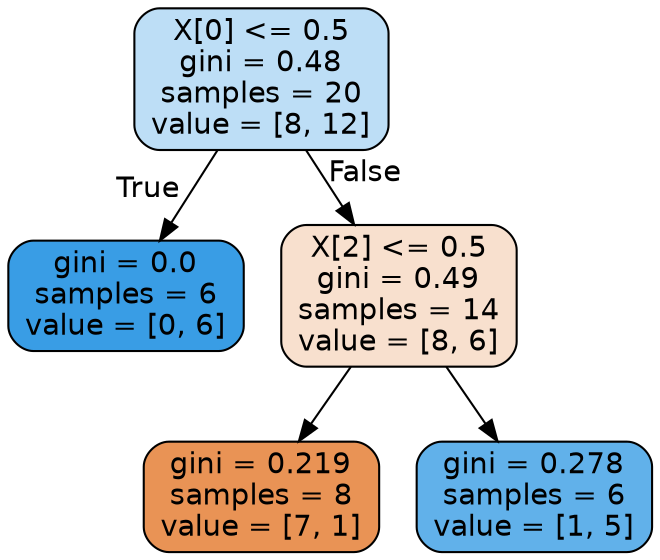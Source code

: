 digraph Tree {
node [shape=box, style="filled, rounded", color="black", fontname=helvetica] ;
edge [fontname=helvetica] ;
0 [label="X[0] <= 0.5\ngini = 0.48\nsamples = 20\nvalue = [8, 12]", fillcolor="#bddef6"] ;
1 [label="gini = 0.0\nsamples = 6\nvalue = [0, 6]", fillcolor="#399de5"] ;
0 -> 1 [labeldistance=2.5, labelangle=45, headlabel="True"] ;
2 [label="X[2] <= 0.5\ngini = 0.49\nsamples = 14\nvalue = [8, 6]", fillcolor="#f8e0ce"] ;
0 -> 2 [labeldistance=2.5, labelangle=-45, headlabel="False"] ;
3 [label="gini = 0.219\nsamples = 8\nvalue = [7, 1]", fillcolor="#e99355"] ;
2 -> 3 ;
4 [label="gini = 0.278\nsamples = 6\nvalue = [1, 5]", fillcolor="#61b1ea"] ;
2 -> 4 ;
}